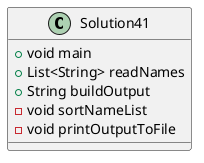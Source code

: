 @startuml

class Solution41{
+void main
+List<String> readNames
+String buildOutput
-void sortNameList
-void printOutputToFile
}
@enduml